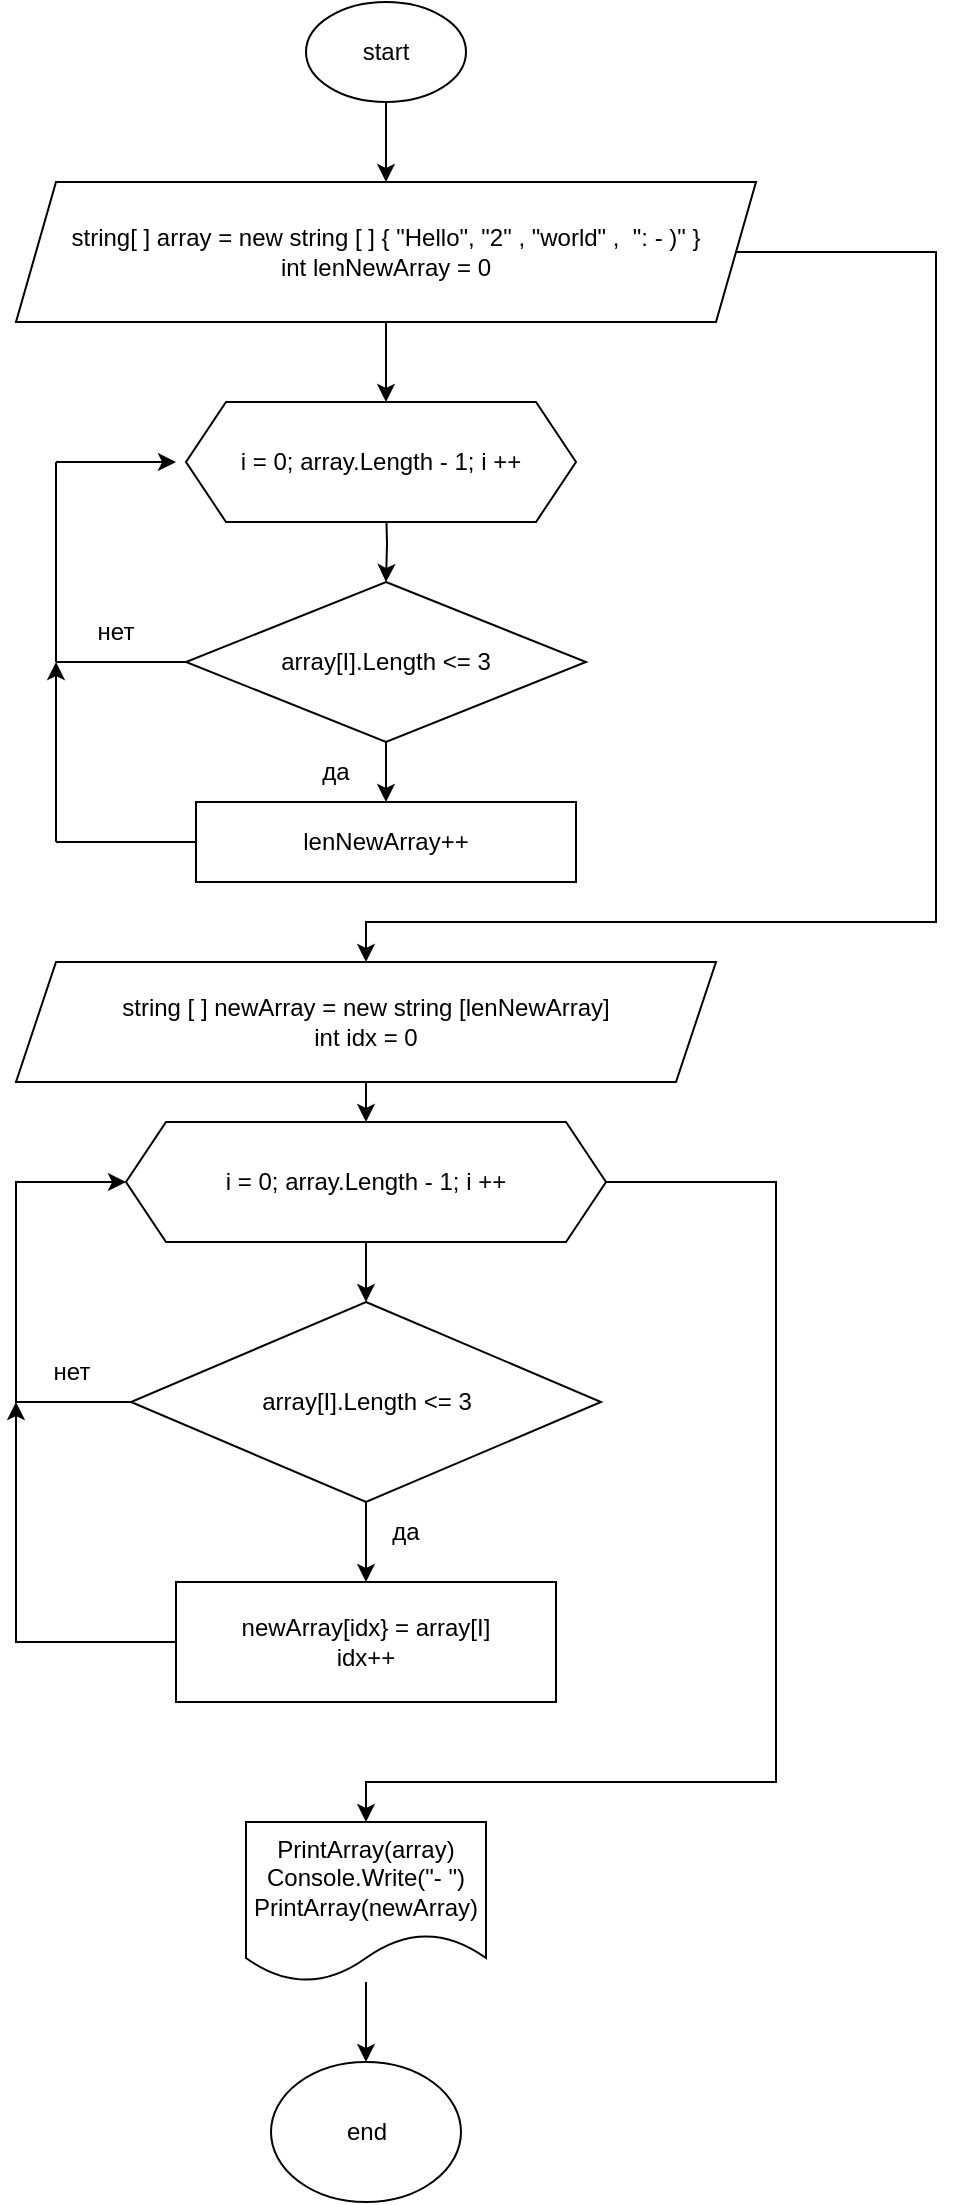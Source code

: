 <mxfile version="20.3.3" type="github"><diagram id="defh4mn4fiYPY9y2oWup" name="Страница 1"><mxGraphModel dx="604" dy="1073" grid="1" gridSize="10" guides="1" tooltips="1" connect="1" arrows="1" fold="1" page="1" pageScale="1" pageWidth="827" pageHeight="1169" math="0" shadow="0"><root><mxCell id="0"/><mxCell id="1" parent="0"/><mxCell id="41aZP882qjWEA5sIKol4-2" value="start" style="ellipse;whiteSpace=wrap;html=1;" vertex="1" parent="1"><mxGeometry x="325" y="10" width="80" height="50" as="geometry"/></mxCell><mxCell id="41aZP882qjWEA5sIKol4-9" value="" style="edgeStyle=orthogonalEdgeStyle;rounded=0;orthogonalLoop=1;jettySize=auto;html=1;" edge="1" parent="1" source="41aZP882qjWEA5sIKol4-3"><mxGeometry relative="1" as="geometry"><mxPoint x="365" y="210" as="targetPoint"/></mxGeometry></mxCell><mxCell id="41aZP882qjWEA5sIKol4-3" value="string[ ] array = new string [ ] { &quot;Hello&quot;, &quot;2&quot; , &quot;world&quot; , &amp;nbsp;&quot;: - )&quot; }&lt;br&gt;int lenNewArray = 0" style="shape=parallelogram;perimeter=parallelogramPerimeter;whiteSpace=wrap;html=1;fixedSize=1;" vertex="1" parent="1"><mxGeometry x="180" y="100" width="370" height="70" as="geometry"/></mxCell><mxCell id="41aZP882qjWEA5sIKol4-6" value="" style="endArrow=classic;html=1;rounded=0;exitX=0.5;exitY=1;exitDx=0;exitDy=0;entryX=0.5;entryY=0;entryDx=0;entryDy=0;" edge="1" parent="1" source="41aZP882qjWEA5sIKol4-2" target="41aZP882qjWEA5sIKol4-3"><mxGeometry width="50" height="50" relative="1" as="geometry"><mxPoint x="400" y="330" as="sourcePoint"/><mxPoint x="450" y="280" as="targetPoint"/></mxGeometry></mxCell><mxCell id="41aZP882qjWEA5sIKol4-11" value="" style="edgeStyle=orthogonalEdgeStyle;rounded=0;orthogonalLoop=1;jettySize=auto;html=1;" edge="1" parent="1" target="41aZP882qjWEA5sIKol4-10"><mxGeometry relative="1" as="geometry"><mxPoint x="365" y="260" as="sourcePoint"/></mxGeometry></mxCell><mxCell id="41aZP882qjWEA5sIKol4-13" value="" style="edgeStyle=orthogonalEdgeStyle;rounded=0;orthogonalLoop=1;jettySize=auto;html=1;" edge="1" parent="1" source="41aZP882qjWEA5sIKol4-10" target="41aZP882qjWEA5sIKol4-12"><mxGeometry relative="1" as="geometry"/></mxCell><mxCell id="41aZP882qjWEA5sIKol4-10" value="array[I].Length &amp;lt;= 3" style="rhombus;whiteSpace=wrap;html=1;" vertex="1" parent="1"><mxGeometry x="265" y="300" width="200" height="80" as="geometry"/></mxCell><mxCell id="41aZP882qjWEA5sIKol4-12" value="lenNewArray++" style="rounded=0;whiteSpace=wrap;html=1;" vertex="1" parent="1"><mxGeometry x="270" y="410" width="190" height="40" as="geometry"/></mxCell><mxCell id="41aZP882qjWEA5sIKol4-15" value="" style="endArrow=none;html=1;rounded=0;entryX=0;entryY=0.5;entryDx=0;entryDy=0;" edge="1" parent="1" target="41aZP882qjWEA5sIKol4-12"><mxGeometry width="50" height="50" relative="1" as="geometry"><mxPoint x="200" y="430" as="sourcePoint"/><mxPoint x="260" y="240" as="targetPoint"/></mxGeometry></mxCell><mxCell id="41aZP882qjWEA5sIKol4-17" value="" style="endArrow=classic;html=1;rounded=0;" edge="1" parent="1"><mxGeometry width="50" height="50" relative="1" as="geometry"><mxPoint x="200" y="430" as="sourcePoint"/><mxPoint x="200" y="340" as="targetPoint"/></mxGeometry></mxCell><mxCell id="41aZP882qjWEA5sIKol4-18" value="" style="endArrow=none;html=1;rounded=0;entryX=0;entryY=0.5;entryDx=0;entryDy=0;" edge="1" parent="1" target="41aZP882qjWEA5sIKol4-10"><mxGeometry width="50" height="50" relative="1" as="geometry"><mxPoint x="200" y="340" as="sourcePoint"/><mxPoint x="260" y="240" as="targetPoint"/></mxGeometry></mxCell><mxCell id="41aZP882qjWEA5sIKol4-19" value="" style="endArrow=none;html=1;rounded=0;" edge="1" parent="1"><mxGeometry width="50" height="50" relative="1" as="geometry"><mxPoint x="200" y="340" as="sourcePoint"/><mxPoint x="200" y="240" as="targetPoint"/></mxGeometry></mxCell><mxCell id="41aZP882qjWEA5sIKol4-21" value="" style="endArrow=classic;html=1;rounded=0;" edge="1" parent="1"><mxGeometry width="50" height="50" relative="1" as="geometry"><mxPoint x="200" y="240" as="sourcePoint"/><mxPoint x="260" y="240" as="targetPoint"/></mxGeometry></mxCell><mxCell id="41aZP882qjWEA5sIKol4-22" value="нет" style="text;html=1;strokeColor=none;fillColor=none;align=center;verticalAlign=middle;whiteSpace=wrap;rounded=0;" vertex="1" parent="1"><mxGeometry x="200" y="310" width="60" height="30" as="geometry"/></mxCell><mxCell id="41aZP882qjWEA5sIKol4-23" value="да" style="text;html=1;strokeColor=none;fillColor=none;align=center;verticalAlign=middle;whiteSpace=wrap;rounded=0;" vertex="1" parent="1"><mxGeometry x="310" y="380" width="60" height="30" as="geometry"/></mxCell><mxCell id="41aZP882qjWEA5sIKol4-24" value="string [ ] newArray = new string [lenNewArray]&lt;br&gt;int idx = 0" style="shape=parallelogram;perimeter=parallelogramPerimeter;whiteSpace=wrap;html=1;fixedSize=1;" vertex="1" parent="1"><mxGeometry x="180" y="490" width="350" height="60" as="geometry"/></mxCell><mxCell id="41aZP882qjWEA5sIKol4-25" value="" style="endArrow=classic;html=1;rounded=0;entryX=0.5;entryY=0;entryDx=0;entryDy=0;exitX=1;exitY=0.5;exitDx=0;exitDy=0;" edge="1" parent="1" source="41aZP882qjWEA5sIKol4-3" target="41aZP882qjWEA5sIKol4-24"><mxGeometry width="50" height="50" relative="1" as="geometry"><mxPoint x="510" y="320" as="sourcePoint"/><mxPoint x="560" y="270" as="targetPoint"/><Array as="points"><mxPoint x="640" y="135"/><mxPoint x="640" y="470"/><mxPoint x="355" y="470"/></Array></mxGeometry></mxCell><mxCell id="41aZP882qjWEA5sIKol4-31" value="" style="edgeStyle=orthogonalEdgeStyle;rounded=0;orthogonalLoop=1;jettySize=auto;html=1;" edge="1" parent="1" source="41aZP882qjWEA5sIKol4-27" target="41aZP882qjWEA5sIKol4-30"><mxGeometry relative="1" as="geometry"/></mxCell><mxCell id="41aZP882qjWEA5sIKol4-27" value="i = 0; array.Length - 1; i ++" style="shape=hexagon;perimeter=hexagonPerimeter2;whiteSpace=wrap;html=1;fixedSize=1;" vertex="1" parent="1"><mxGeometry x="235" y="570" width="240" height="60" as="geometry"/></mxCell><mxCell id="41aZP882qjWEA5sIKol4-28" value="i = 0; array.Length - 1; i ++" style="shape=hexagon;perimeter=hexagonPerimeter2;whiteSpace=wrap;html=1;fixedSize=1;" vertex="1" parent="1"><mxGeometry x="265" y="210" width="195" height="60" as="geometry"/></mxCell><mxCell id="41aZP882qjWEA5sIKol4-29" value="" style="endArrow=classic;html=1;rounded=0;exitX=0.5;exitY=1;exitDx=0;exitDy=0;" edge="1" parent="1" source="41aZP882qjWEA5sIKol4-24" target="41aZP882qjWEA5sIKol4-27"><mxGeometry width="50" height="50" relative="1" as="geometry"><mxPoint x="380" y="420" as="sourcePoint"/><mxPoint x="430" y="370" as="targetPoint"/></mxGeometry></mxCell><mxCell id="41aZP882qjWEA5sIKol4-33" value="" style="edgeStyle=orthogonalEdgeStyle;rounded=0;orthogonalLoop=1;jettySize=auto;html=1;" edge="1" parent="1" source="41aZP882qjWEA5sIKol4-30" target="41aZP882qjWEA5sIKol4-32"><mxGeometry relative="1" as="geometry"/></mxCell><mxCell id="41aZP882qjWEA5sIKol4-30" value="array[I].Length &amp;lt;= 3" style="rhombus;whiteSpace=wrap;html=1;" vertex="1" parent="1"><mxGeometry x="237.5" y="660" width="235" height="100" as="geometry"/></mxCell><mxCell id="41aZP882qjWEA5sIKol4-32" value="newArray[idx} = array[I]&lt;br&gt;idx++" style="rounded=0;whiteSpace=wrap;html=1;" vertex="1" parent="1"><mxGeometry x="260" y="800" width="190" height="60" as="geometry"/></mxCell><mxCell id="41aZP882qjWEA5sIKol4-34" value="" style="endArrow=classic;html=1;rounded=0;exitX=0;exitY=0.5;exitDx=0;exitDy=0;" edge="1" parent="1" source="41aZP882qjWEA5sIKol4-32"><mxGeometry width="50" height="50" relative="1" as="geometry"><mxPoint x="300" y="770" as="sourcePoint"/><mxPoint x="180" y="710" as="targetPoint"/><Array as="points"><mxPoint x="180" y="830"/></Array></mxGeometry></mxCell><mxCell id="41aZP882qjWEA5sIKol4-35" value="" style="endArrow=classic;html=1;rounded=0;exitX=0;exitY=0.5;exitDx=0;exitDy=0;entryX=0;entryY=0.5;entryDx=0;entryDy=0;" edge="1" parent="1" source="41aZP882qjWEA5sIKol4-30" target="41aZP882qjWEA5sIKol4-27"><mxGeometry width="50" height="50" relative="1" as="geometry"><mxPoint x="300" y="770" as="sourcePoint"/><mxPoint x="350" y="720" as="targetPoint"/><Array as="points"><mxPoint x="180" y="710"/><mxPoint x="180" y="600"/></Array></mxGeometry></mxCell><mxCell id="41aZP882qjWEA5sIKol4-36" value="нет" style="text;html=1;strokeColor=none;fillColor=none;align=center;verticalAlign=middle;whiteSpace=wrap;rounded=0;" vertex="1" parent="1"><mxGeometry x="177.5" y="680" width="60" height="30" as="geometry"/></mxCell><mxCell id="41aZP882qjWEA5sIKol4-37" value="да" style="text;html=1;strokeColor=none;fillColor=none;align=center;verticalAlign=middle;whiteSpace=wrap;rounded=0;" vertex="1" parent="1"><mxGeometry x="345" y="760" width="60" height="30" as="geometry"/></mxCell><mxCell id="41aZP882qjWEA5sIKol4-42" value="" style="edgeStyle=orthogonalEdgeStyle;rounded=0;orthogonalLoop=1;jettySize=auto;html=1;" edge="1" parent="1" source="41aZP882qjWEA5sIKol4-38" target="41aZP882qjWEA5sIKol4-41"><mxGeometry relative="1" as="geometry"/></mxCell><mxCell id="41aZP882qjWEA5sIKol4-38" value="PrintArray(array)&lt;br&gt;Console.Write(&quot;- &quot;)&lt;br&gt;PrintArray(newArray)" style="shape=document;whiteSpace=wrap;html=1;boundedLbl=1;" vertex="1" parent="1"><mxGeometry x="295" y="920" width="120" height="80" as="geometry"/></mxCell><mxCell id="41aZP882qjWEA5sIKol4-40" value="" style="endArrow=classic;html=1;rounded=0;exitX=1;exitY=0.5;exitDx=0;exitDy=0;entryX=0.5;entryY=0;entryDx=0;entryDy=0;" edge="1" parent="1" source="41aZP882qjWEA5sIKol4-27" target="41aZP882qjWEA5sIKol4-38"><mxGeometry width="50" height="50" relative="1" as="geometry"><mxPoint x="400" y="770" as="sourcePoint"/><mxPoint x="440" y="960" as="targetPoint"/><Array as="points"><mxPoint x="560" y="600"/><mxPoint x="560" y="900"/><mxPoint x="355" y="900"/></Array></mxGeometry></mxCell><mxCell id="41aZP882qjWEA5sIKol4-41" value="end" style="ellipse;whiteSpace=wrap;html=1;" vertex="1" parent="1"><mxGeometry x="307.5" y="1040" width="95" height="70" as="geometry"/></mxCell></root></mxGraphModel></diagram></mxfile>